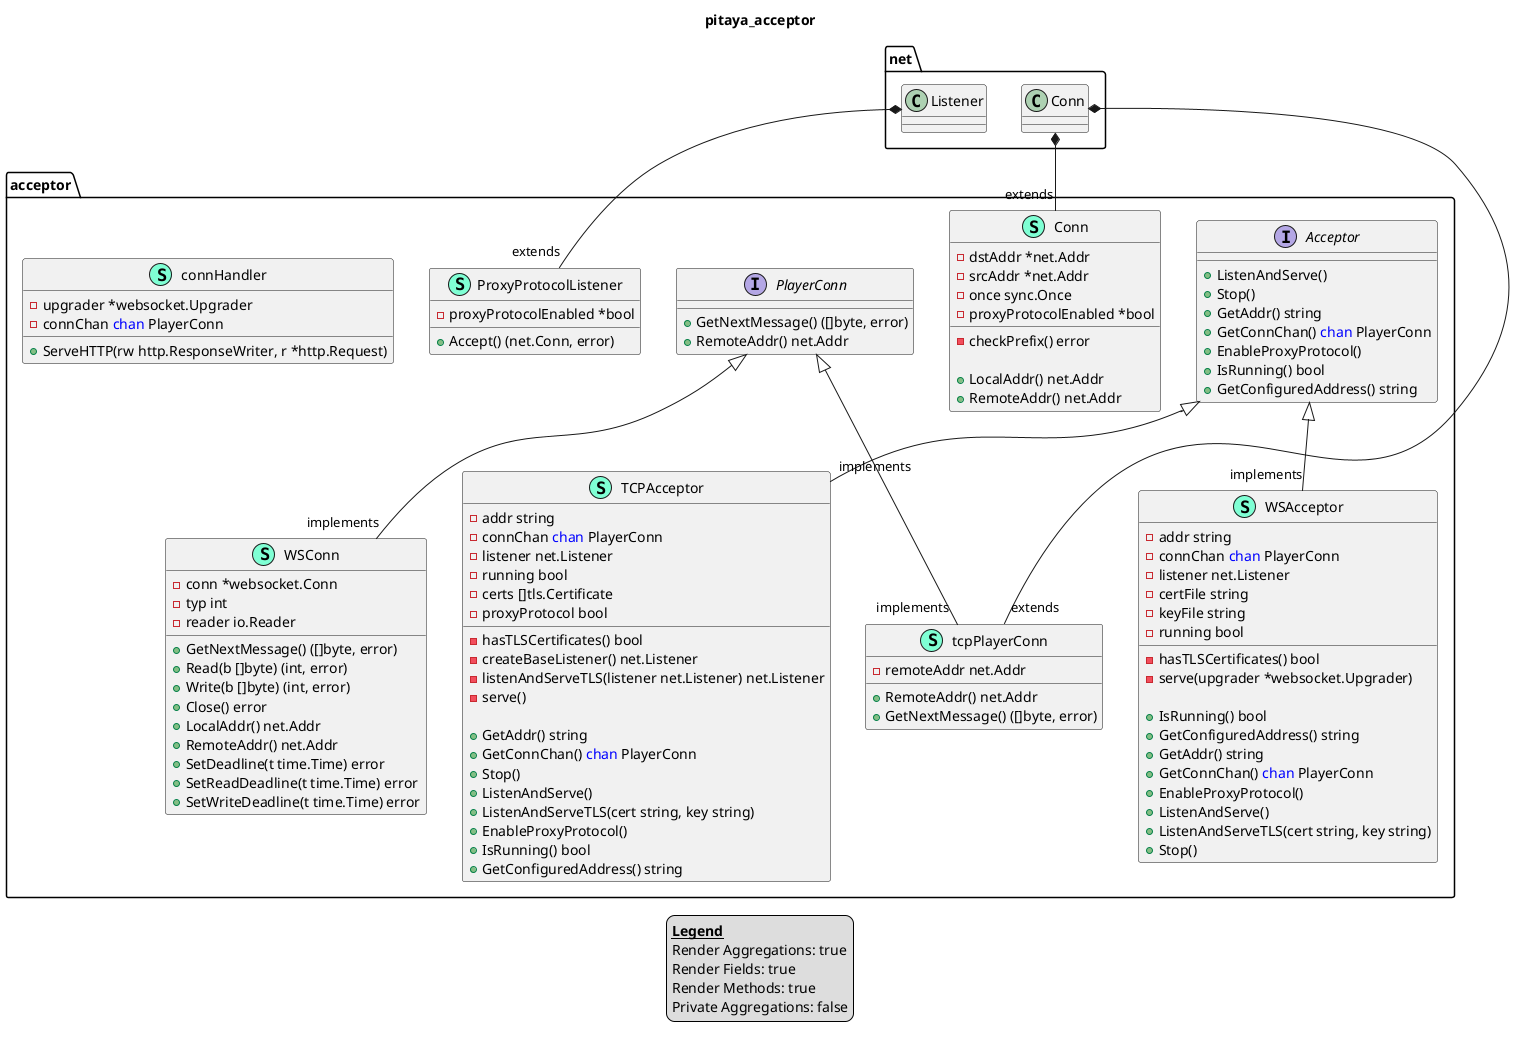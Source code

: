 @startuml
title pitaya_acceptor
legend
<u><b>Legend</b></u>
Render Aggregations: true
Render Fields: true
Render Methods: true
Private Aggregations: false
end legend
namespace acceptor {
    interface Acceptor  {
        + ListenAndServe() 
        + Stop() 
        + GetAddr() string
        + GetConnChan() <font color=blue>chan</font> PlayerConn
        + EnableProxyProtocol() 
        + IsRunning() bool
        + GetConfiguredAddress() string

    }
    class Conn << (S,Aquamarine) >> {
        - dstAddr *net.Addr
        - srcAddr *net.Addr
        - once sync.Once
        - proxyProtocolEnabled *bool

        - checkPrefix() error

        + LocalAddr() net.Addr
        + RemoteAddr() net.Addr

    }
    interface PlayerConn  {
        + GetNextMessage() ([]byte, error)
        + RemoteAddr() net.Addr

    }
    class ProxyProtocolListener << (S,Aquamarine) >> {
        - proxyProtocolEnabled *bool

        + Accept() (net.Conn, error)

    }
    class TCPAcceptor << (S,Aquamarine) >> {
        - addr string
        - connChan <font color=blue>chan</font> PlayerConn
        - listener net.Listener
        - running bool
        - certs []tls.Certificate
        - proxyProtocol bool

        - hasTLSCertificates() bool
        - createBaseListener() net.Listener
        - listenAndServeTLS(listener net.Listener) net.Listener
        - serve() 

        + GetAddr() string
        + GetConnChan() <font color=blue>chan</font> PlayerConn
        + Stop() 
        + ListenAndServe() 
        + ListenAndServeTLS(cert string, key string) 
        + EnableProxyProtocol() 
        + IsRunning() bool
        + GetConfiguredAddress() string

    }
    class WSAcceptor << (S,Aquamarine) >> {
        - addr string
        - connChan <font color=blue>chan</font> PlayerConn
        - listener net.Listener
        - certFile string
        - keyFile string
        - running bool

        - hasTLSCertificates() bool
        - serve(upgrader *websocket.Upgrader) 

        + IsRunning() bool
        + GetConfiguredAddress() string
        + GetAddr() string
        + GetConnChan() <font color=blue>chan</font> PlayerConn
        + EnableProxyProtocol() 
        + ListenAndServe() 
        + ListenAndServeTLS(cert string, key string) 
        + Stop() 

    }
    class WSConn << (S,Aquamarine) >> {
        - conn *websocket.Conn
        - typ int
        - reader io.Reader

        + GetNextMessage() ([]byte, error)
        + Read(b []byte) (int, error)
        + Write(b []byte) (int, error)
        + Close() error
        + LocalAddr() net.Addr
        + RemoteAddr() net.Addr
        + SetDeadline(t time.Time) error
        + SetReadDeadline(t time.Time) error
        + SetWriteDeadline(t time.Time) error

    }
    class connHandler << (S,Aquamarine) >> {
        - upgrader *websocket.Upgrader
        - connChan <font color=blue>chan</font> PlayerConn

        + ServeHTTP(rw http.ResponseWriter, r *http.Request) 

    }
    class tcpPlayerConn << (S,Aquamarine) >> {
        - remoteAddr net.Addr

        + RemoteAddr() net.Addr
        + GetNextMessage() ([]byte, error)

    }
}
"net.Conn" *-- "extends""acceptor.Conn"
"net.Listener" *-- "extends""acceptor.ProxyProtocolListener"
"net.Conn" *-- "extends""acceptor.tcpPlayerConn"

"acceptor.Acceptor" <|-- "implements""acceptor.TCPAcceptor"
"acceptor.Acceptor" <|-- "implements""acceptor.WSAcceptor"
"acceptor.PlayerConn" <|-- "implements""acceptor.WSConn"
"acceptor.PlayerConn" <|-- "implements""acceptor.tcpPlayerConn"


@enduml

